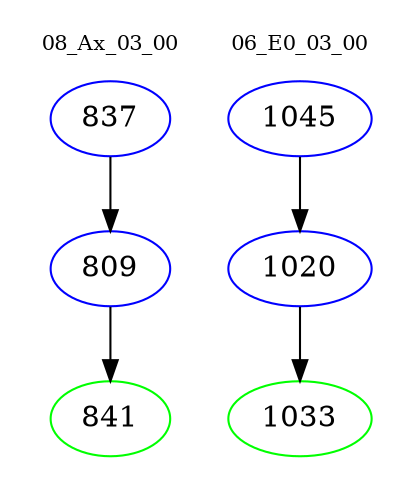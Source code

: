 digraph{
subgraph cluster_0 {
color = white
label = "08_Ax_03_00";
fontsize=10;
T0_837 [label="837", color="blue"]
T0_837 -> T0_809 [color="black"]
T0_809 [label="809", color="blue"]
T0_809 -> T0_841 [color="black"]
T0_841 [label="841", color="green"]
}
subgraph cluster_1 {
color = white
label = "06_E0_03_00";
fontsize=10;
T1_1045 [label="1045", color="blue"]
T1_1045 -> T1_1020 [color="black"]
T1_1020 [label="1020", color="blue"]
T1_1020 -> T1_1033 [color="black"]
T1_1033 [label="1033", color="green"]
}
}
